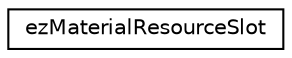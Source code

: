 digraph "Graphical Class Hierarchy"
{
 // LATEX_PDF_SIZE
  edge [fontname="Helvetica",fontsize="10",labelfontname="Helvetica",labelfontsize="10"];
  node [fontname="Helvetica",fontsize="10",shape=record];
  rankdir="LR";
  Node0 [label="ezMaterialResourceSlot",height=0.2,width=0.4,color="black", fillcolor="white", style="filled",URL="$d2/dfc/structez_material_resource_slot.htm",tooltip=" "];
}
